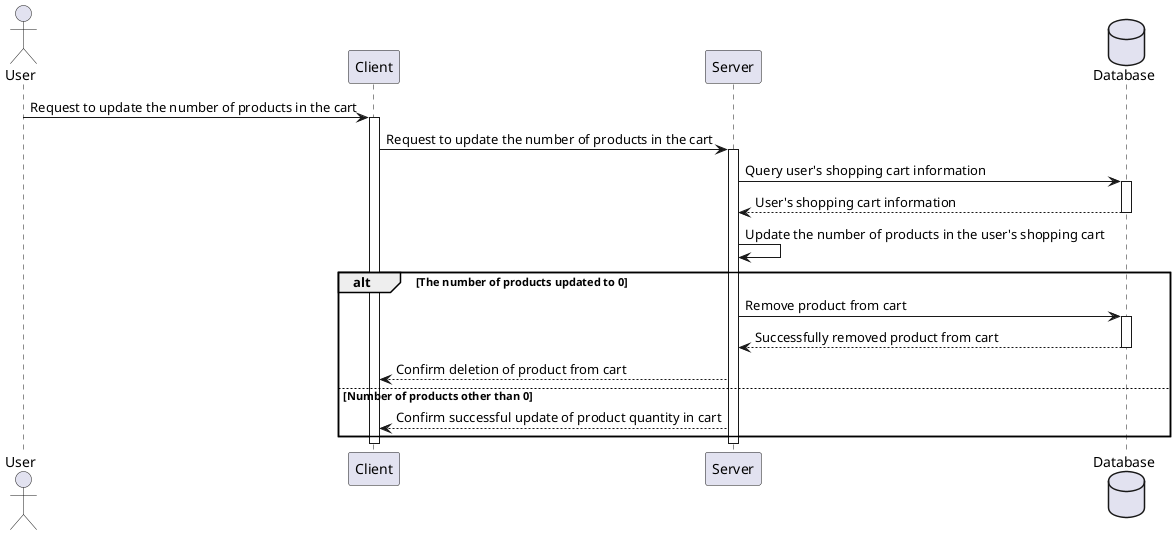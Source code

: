 @startuml
actor User
participant "Client" as Client
participant "Server" as Server
database "Database" as DB

User -> Client: Request to update the number of products in the cart
activate Client

Client -> Server: Request to update the number of products in the cart
activate Server

Server -> DB: Query user's shopping cart information
activate DB
DB --> Server: User's shopping cart information
deactivate DB

Server -> Server: Update the number of products in the user's shopping cart
alt The number of products updated to 0
    Server -> DB: Remove product from cart
    activate DB
    DB --> Server: Successfully removed product from cart
    deactivate DB
    Server --> Client: Confirm deletion of product from cart
else Number of products other than 0
    Server --> Client: Confirm successful update of product quantity in cart
end

deactivate Server
deactivate Client
@enduml